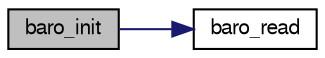 digraph "baro_init"
{
  edge [fontname="FreeSans",fontsize="10",labelfontname="FreeSans",labelfontsize="10"];
  node [fontname="FreeSans",fontsize="10",shape=record];
  rankdir="LR";
  Node1 [label="baro_init",height=0.2,width=0.4,color="black", fillcolor="grey75", style="filled", fontcolor="black"];
  Node1 -> Node2 [color="midnightblue",fontsize="10",style="solid",fontname="FreeSans"];
  Node2 [label="baro_read",height=0.2,width=0.4,color="black", fillcolor="white", style="filled",URL="$swing_2baro__board_8c.html#ac92a0c0517ee3a8c9d5eeb7a31fdc316",tooltip="Check baro thread TODO something better ? "];
}
